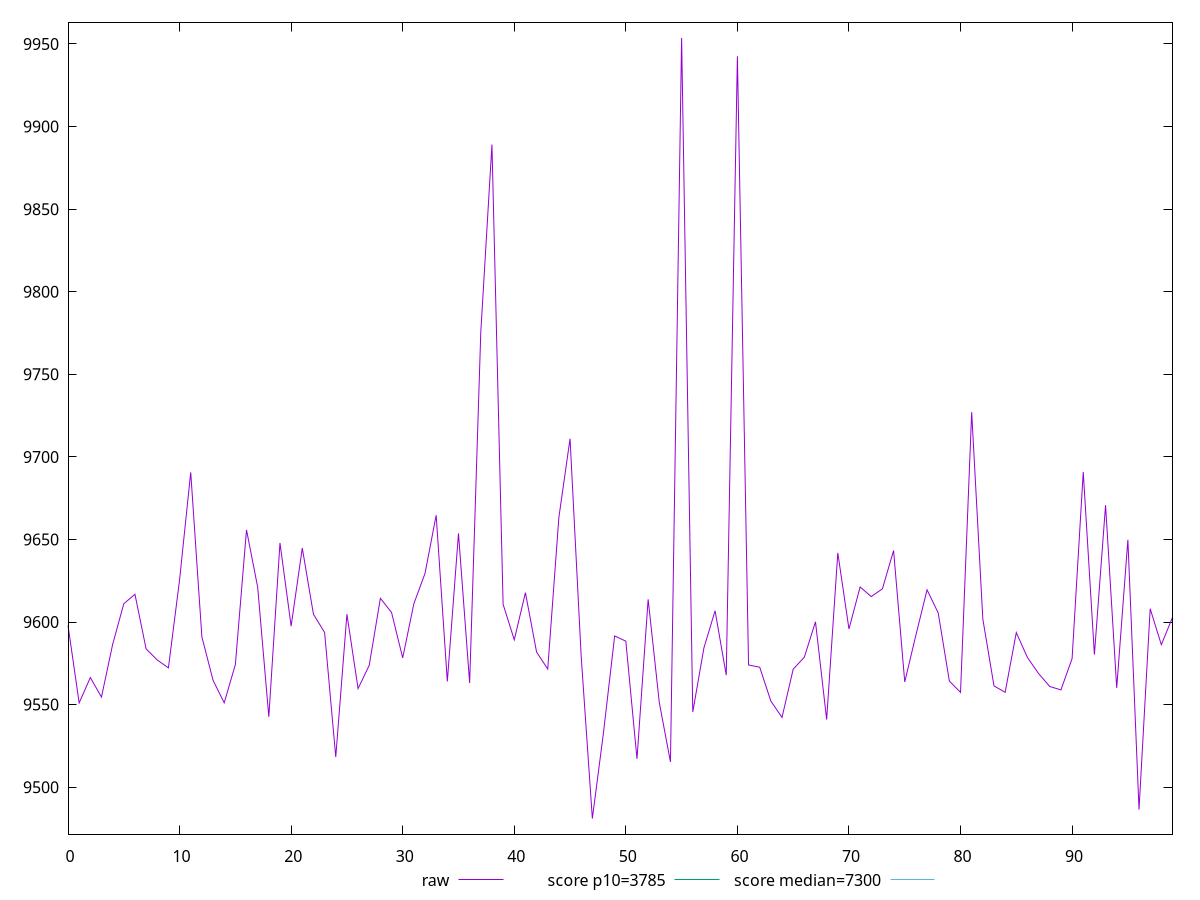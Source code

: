 reset

$raw <<EOF
0 9597.961
1 9551.035499999998
2 9566.387999999999
3 9554.5691
4 9586.412
5 9611.081100000003
6 9616.8105
7 9583.7565
8 9577.006250000002
9 9572.262499999999
10 9625.479299999999
11 9690.627500000002
12 9591.0185
13 9564.7575
14 9551.114999999998
15 9574.185
16 9655.77335
17 9621.1855
18 9542.6405
19 9647.861
20 9597.522500000001
21 9644.787
22 9604.709149999999
23 9593.693599999999
24 9518.276999999998
25 9604.75275
26 9559.706999999999
27 9573.816149999999
28 9614.371000000001
29 9605.820199999998
30 9578.2785
31 9611.085050000002
32 9629.4295
33 9664.669499999996
34 9564.0299
35 9653.690749999998
36 9563.071500000002
37 9775.505000000001
38 9889.0825
39 9610.7366
40 9589.251
41 9617.7835
42 9581.837000000001
43 9571.547
44 9663.4355
45 9710.999
46 9579.038499999999
47 9481.04
48 9533.2145
49 9591.589
50 9588.41
51 9517.148000000003
52 9613.771499999999
53 9551.2435
54 9515.3445
55 9953.6705
56 9545.5311
57 9584.365999999998
58 9606.839
59 9567.825500000003
60 9942.547999999999
61 9574.024249999999
62 9572.6615
63 9552.13505
64 9542.246500000001
65 9571.442
66 9578.72465
67 9600.146999999999
68 9540.9565
69 9641.87
70 9595.804
71 9621.231
72 9615.404550000001
73 9620.148099999999
74 9643.261
75 9563.728799999999
76 9592.067
77 9619.5121
78 9605.511000000002
79 9564.266
80 9557.405
81 9727.077999999998
82 9601.75415
83 9561.343999999997
84 9557.451
85 9593.621500000001
86 9578.5034
87 9568.7925
88 9560.964499999998
89 9558.920000000002
90 9577.850000000002
91 9690.829999999998
92 9580.303
93 9670.7215
94 9560.1165
95 9649.786
96 9486.452
97 9608.036
98 9586.2723
99 9602.8455
EOF

set key outside below
set xrange [0:99]
set yrange [9471.58739:9963.12311]
set trange [9471.58739:9963.12311]
set terminal svg size 640, 500 enhanced background rgb 'white'
set output "reports/report_00033_2021-03-01T14-23-16.841Z/interactive/samples/astro-inner/raw/values.svg"

plot $raw title "raw" with line, \
     3785 title "score p10=3785", \
     7300 title "score median=7300"

reset
